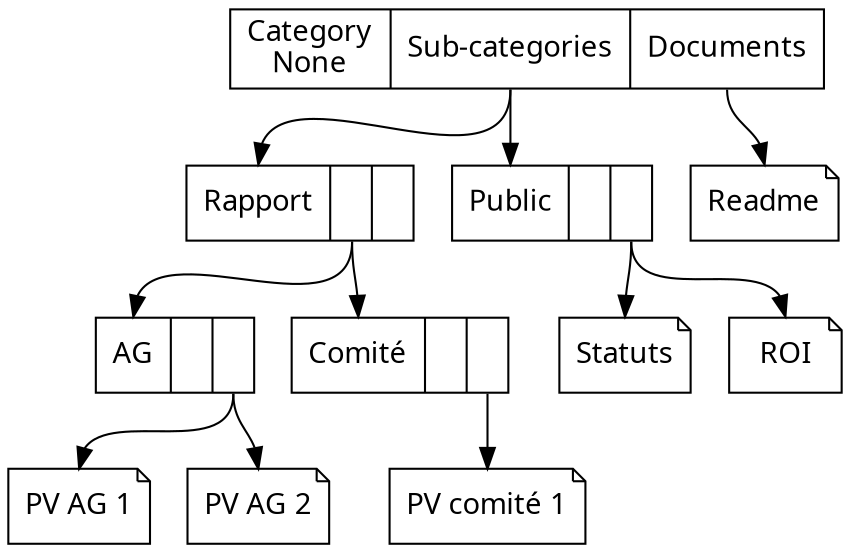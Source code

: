 digraph G {
    node [fontname="Linux Biolinum O"];
    node [shape="record"];

    // Root
    Root [
        label = "<cat> Category\nNone |<subcat> Sub-categories |<doc> Documents"
    ];
    Report [
        label = "<cat> Rapport |<subcat> |<doc>"
    ];
    Readme [shape="note"];
    Public [
        label = "<cat> Public |<subcat> |<doc>"
    ];

    // First level
    AG [
        label = "<cat> AG |<subcat> |<doc>"
    ];
    Comity [
        label = "<cat> Comité |<subcat> |<doc>"
    ];
    Statuts [shape="note"];
    ROI [shape="note"];

    // Second level
    node [shape="note"];
    "PV AG 1";
    "PV AG 2";
    "PV comité 1";

    // Links between cat and subcat
    Root:subcat -> Report:cat;
    Root:subcat -> Public:cat;
    Report:subcat -> AG:cat;
    Report:subcat -> Comity:cat;

    // Links between cat and doc
    Root:doc -> Readme:n;
    AG:doc -> "PV AG 1":n;
    AG:doc -> "PV AG 2":n;
    Comity:doc -> "PV comité 1":n;
    Public:doc -> Statuts:n;
    Public:doc -> ROI:n;
}
